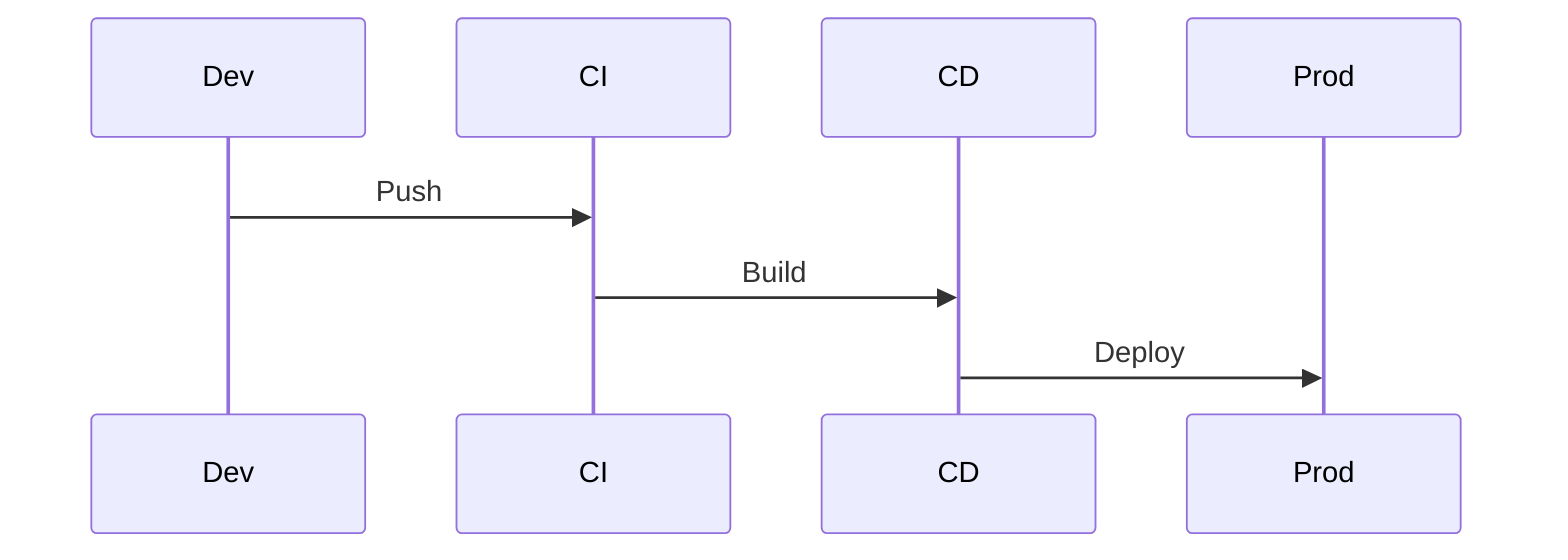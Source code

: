 %% compliance:ZeroFakeData %%
%% domain: integration %%
%% reciprocal: [] %%
%% type: sequenceDiagram %%
%% title: Deployment Pipeline Sequence %%
%% index: ../../../../tooling/end-state/index.md %%
sequenceDiagram
  Dev->>CI: Push
  CI->>CD: Build
  CD->>Prod: Deploy